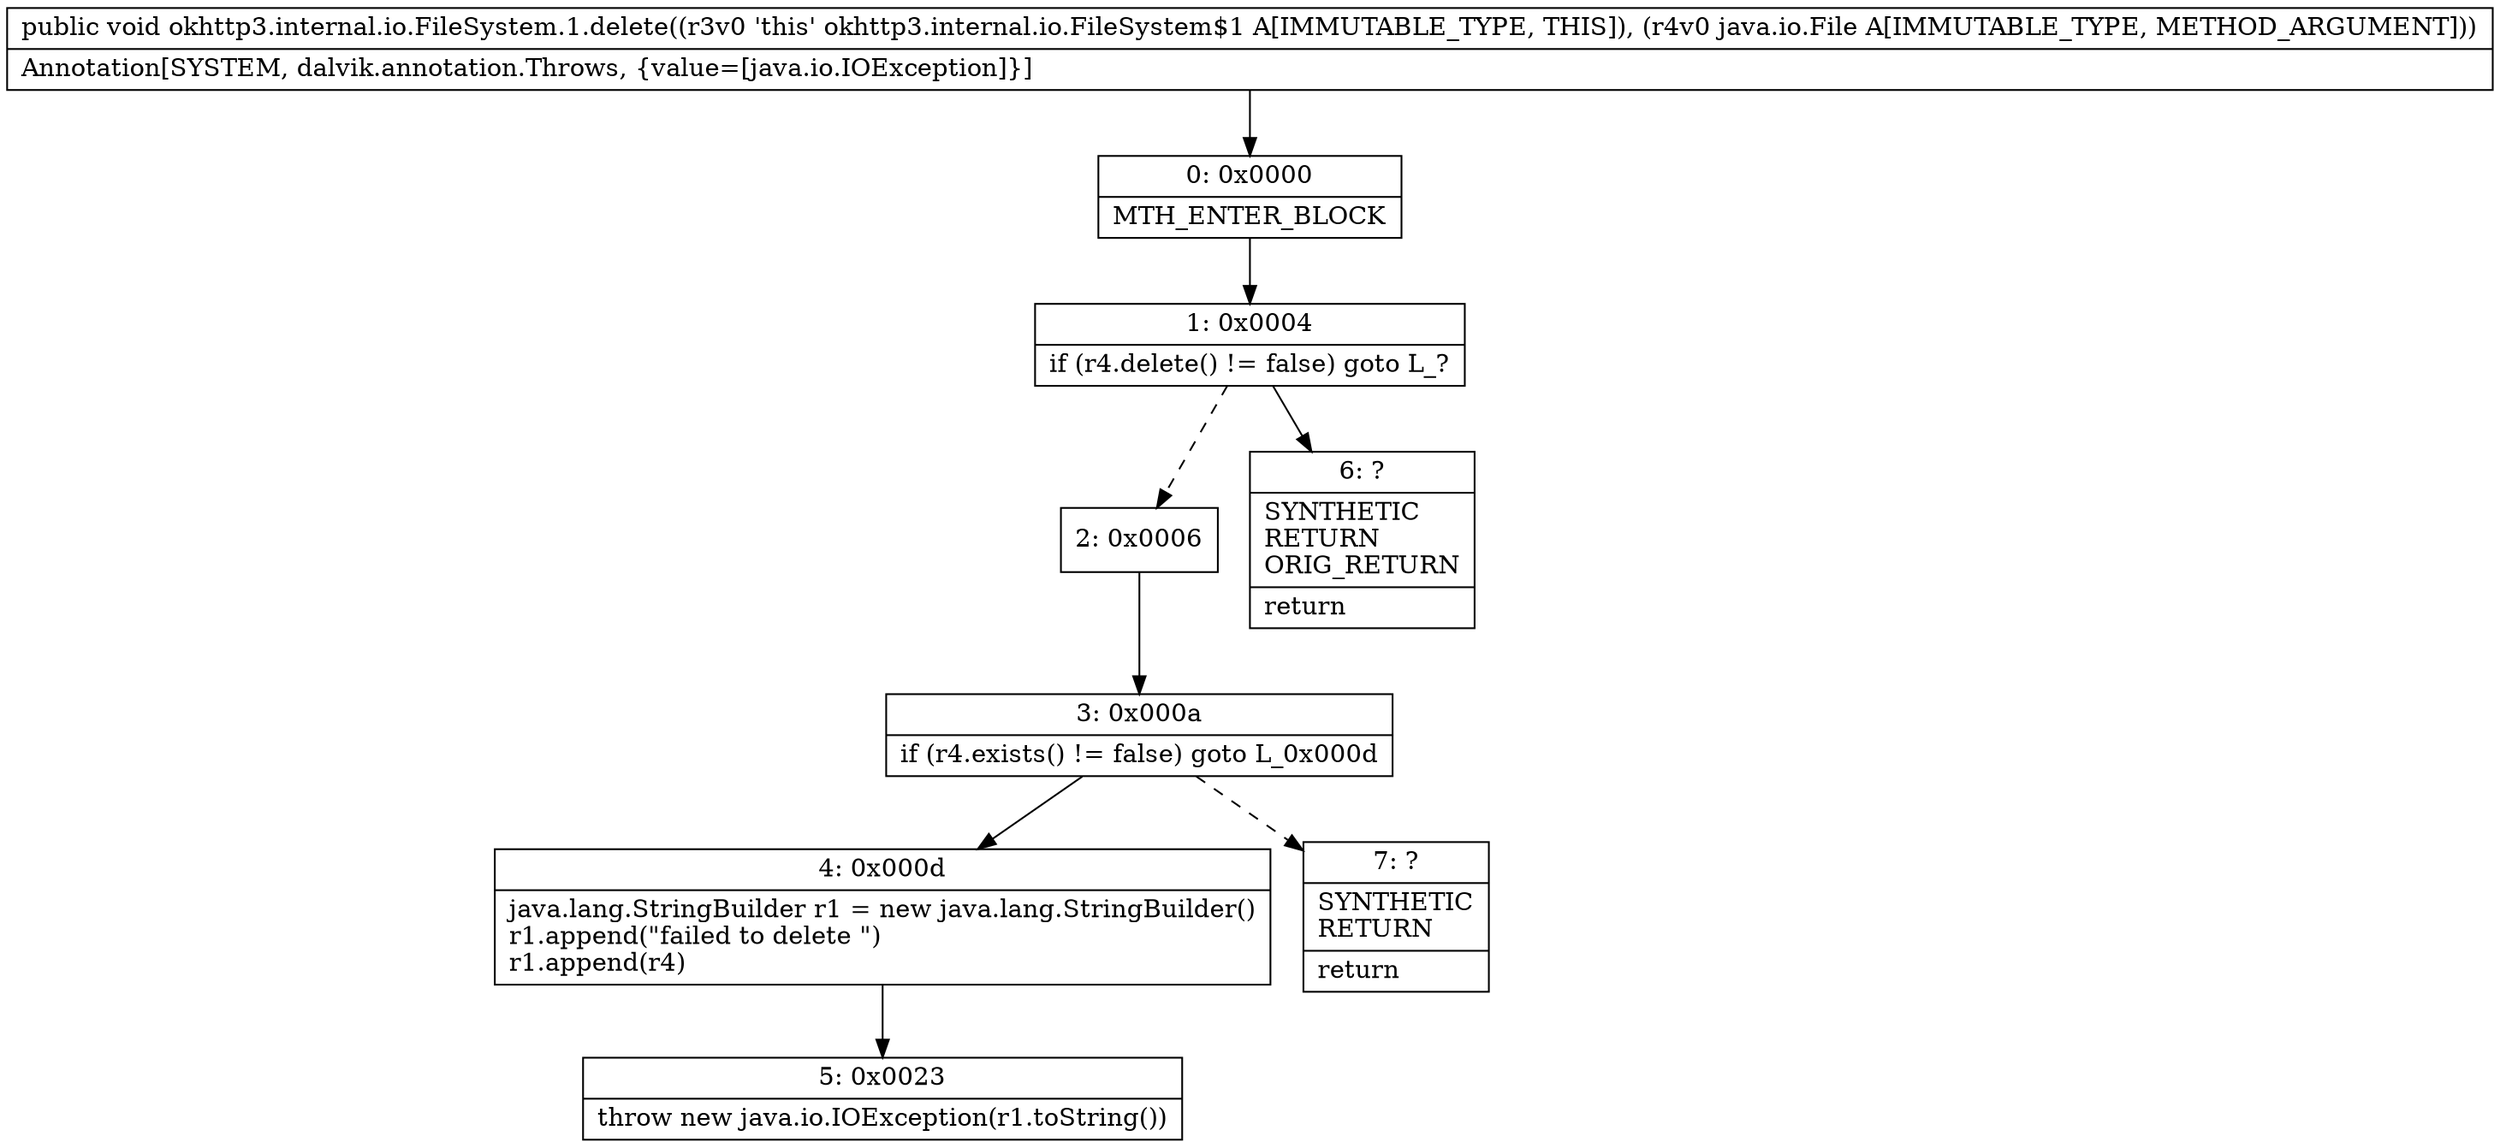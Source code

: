digraph "CFG forokhttp3.internal.io.FileSystem.1.delete(Ljava\/io\/File;)V" {
Node_0 [shape=record,label="{0\:\ 0x0000|MTH_ENTER_BLOCK\l}"];
Node_1 [shape=record,label="{1\:\ 0x0004|if (r4.delete() != false) goto L_?\l}"];
Node_2 [shape=record,label="{2\:\ 0x0006}"];
Node_3 [shape=record,label="{3\:\ 0x000a|if (r4.exists() != false) goto L_0x000d\l}"];
Node_4 [shape=record,label="{4\:\ 0x000d|java.lang.StringBuilder r1 = new java.lang.StringBuilder()\lr1.append(\"failed to delete \")\lr1.append(r4)\l}"];
Node_5 [shape=record,label="{5\:\ 0x0023|throw new java.io.IOException(r1.toString())\l}"];
Node_6 [shape=record,label="{6\:\ ?|SYNTHETIC\lRETURN\lORIG_RETURN\l|return\l}"];
Node_7 [shape=record,label="{7\:\ ?|SYNTHETIC\lRETURN\l|return\l}"];
MethodNode[shape=record,label="{public void okhttp3.internal.io.FileSystem.1.delete((r3v0 'this' okhttp3.internal.io.FileSystem$1 A[IMMUTABLE_TYPE, THIS]), (r4v0 java.io.File A[IMMUTABLE_TYPE, METHOD_ARGUMENT]))  | Annotation[SYSTEM, dalvik.annotation.Throws, \{value=[java.io.IOException]\}]\l}"];
MethodNode -> Node_0;
Node_0 -> Node_1;
Node_1 -> Node_2[style=dashed];
Node_1 -> Node_6;
Node_2 -> Node_3;
Node_3 -> Node_4;
Node_3 -> Node_7[style=dashed];
Node_4 -> Node_5;
}

